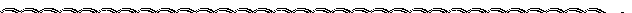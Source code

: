 \documentclass[border=5mm]{standalone}
\usepackage{luamplib}
\begin{document}
\begin{mplibcode}
beginfig(1);
    -z1 = z4 = 7 dir 8; 
    y2 - y1 = y4 - y3 = 3(y4 - y1);
    z2 - z1 = z4 - z3 = whatever * dir 50;
    draw z1 .. controls z2 and z3 .. z4 withpen pencircle xscaled 1.2 yscaled 0.2 rotated 50;
    undraw z1 .. controls z2 and z3 .. z4 withpen pencircle xscaled 0.4 yscaled 0.03 rotated 50;
    for i=1 upto 5:
        draw currentpicture shifted ((2**(i-1))*z4);
    endfor
    currentpicture := currentpicture rotated - angle z4;
endfig;
\end{mplibcode}
\end{document}
